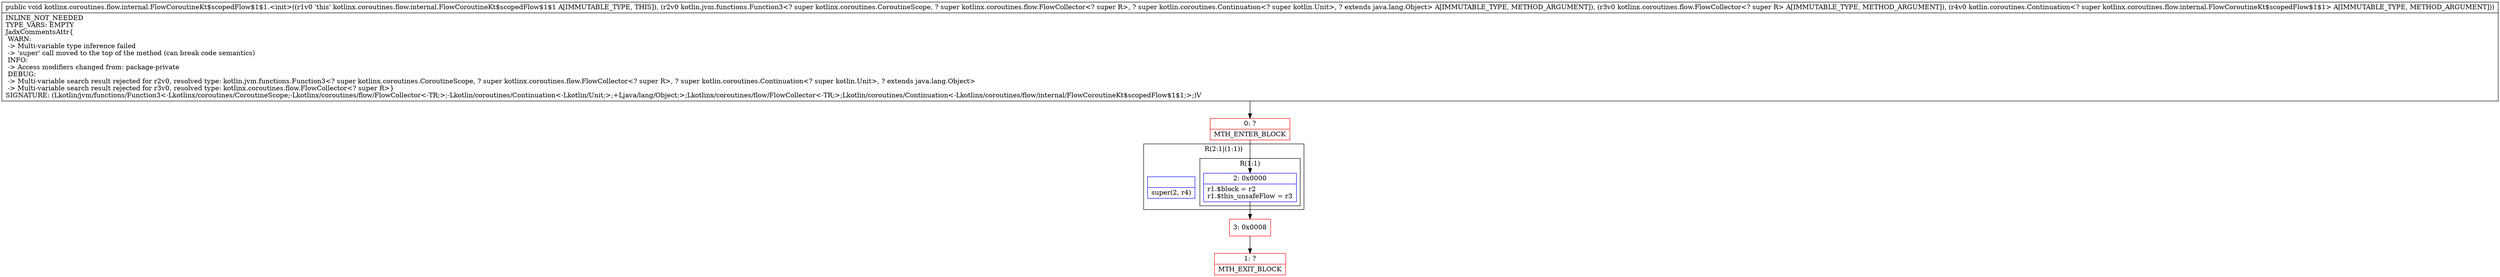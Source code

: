 digraph "CFG forkotlinx.coroutines.flow.internal.FlowCoroutineKt$scopedFlow$1$1.\<init\>(Lkotlin\/jvm\/functions\/Function3;Lkotlinx\/coroutines\/flow\/FlowCollector;Lkotlin\/coroutines\/Continuation;)V" {
subgraph cluster_Region_494147385 {
label = "R(2:1|(1:1))";
node [shape=record,color=blue];
Node_InsnContainer_491502257 [shape=record,label="{|super(2, r4)\l}"];
subgraph cluster_Region_294787115 {
label = "R(1:1)";
node [shape=record,color=blue];
Node_2 [shape=record,label="{2\:\ 0x0000|r1.$block = r2\lr1.$this_unsafeFlow = r3\l}"];
}
}
Node_0 [shape=record,color=red,label="{0\:\ ?|MTH_ENTER_BLOCK\l}"];
Node_3 [shape=record,color=red,label="{3\:\ 0x0008}"];
Node_1 [shape=record,color=red,label="{1\:\ ?|MTH_EXIT_BLOCK\l}"];
MethodNode[shape=record,label="{public void kotlinx.coroutines.flow.internal.FlowCoroutineKt$scopedFlow$1$1.\<init\>((r1v0 'this' kotlinx.coroutines.flow.internal.FlowCoroutineKt$scopedFlow$1$1 A[IMMUTABLE_TYPE, THIS]), (r2v0 kotlin.jvm.functions.Function3\<? super kotlinx.coroutines.CoroutineScope, ? super kotlinx.coroutines.flow.FlowCollector\<? super R\>, ? super kotlin.coroutines.Continuation\<? super kotlin.Unit\>, ? extends java.lang.Object\> A[IMMUTABLE_TYPE, METHOD_ARGUMENT]), (r3v0 kotlinx.coroutines.flow.FlowCollector\<? super R\> A[IMMUTABLE_TYPE, METHOD_ARGUMENT]), (r4v0 kotlin.coroutines.Continuation\<? super kotlinx.coroutines.flow.internal.FlowCoroutineKt$scopedFlow$1$1\> A[IMMUTABLE_TYPE, METHOD_ARGUMENT]))  | INLINE_NOT_NEEDED\lTYPE_VARS: EMPTY\lJadxCommentsAttr\{\l WARN: \l \-\> Multi\-variable type inference failed\l \-\> 'super' call moved to the top of the method (can break code semantics)\l INFO: \l \-\> Access modifiers changed from: package\-private\l DEBUG: \l \-\> Multi\-variable search result rejected for r2v0, resolved type: kotlin.jvm.functions.Function3\<? super kotlinx.coroutines.CoroutineScope, ? super kotlinx.coroutines.flow.FlowCollector\<? super R\>, ? super kotlin.coroutines.Continuation\<? super kotlin.Unit\>, ? extends java.lang.Object\>\l \-\> Multi\-variable search result rejected for r3v0, resolved type: kotlinx.coroutines.flow.FlowCollector\<? super R\>\}\lSIGNATURE: (Lkotlin\/jvm\/functions\/Function3\<\-Lkotlinx\/coroutines\/CoroutineScope;\-Lkotlinx\/coroutines\/flow\/FlowCollector\<\-TR;\>;\-Lkotlin\/coroutines\/Continuation\<\-Lkotlin\/Unit;\>;+Ljava\/lang\/Object;\>;Lkotlinx\/coroutines\/flow\/FlowCollector\<\-TR;\>;Lkotlin\/coroutines\/Continuation\<\-Lkotlinx\/coroutines\/flow\/internal\/FlowCoroutineKt$scopedFlow$1$1;\>;)V\l}"];
MethodNode -> Node_0;Node_2 -> Node_3;
Node_0 -> Node_2;
Node_3 -> Node_1;
}


